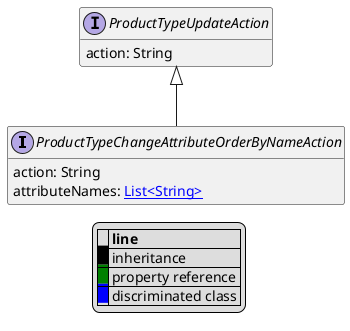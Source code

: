 @startuml

hide empty fields
hide empty methods
legend
|= |= line |
|<back:black>   </back>| inheritance |
|<back:green>   </back>| property reference |
|<back:blue>   </back>| discriminated class |
endlegend
interface ProductTypeChangeAttributeOrderByNameAction [[ProductTypeChangeAttributeOrderByNameAction.svg]] extends ProductTypeUpdateAction {
    action: String
    attributeNames: [[String.svg List<String>]]
}
interface ProductTypeUpdateAction [[ProductTypeUpdateAction.svg]]  {
    action: String
}





@enduml
